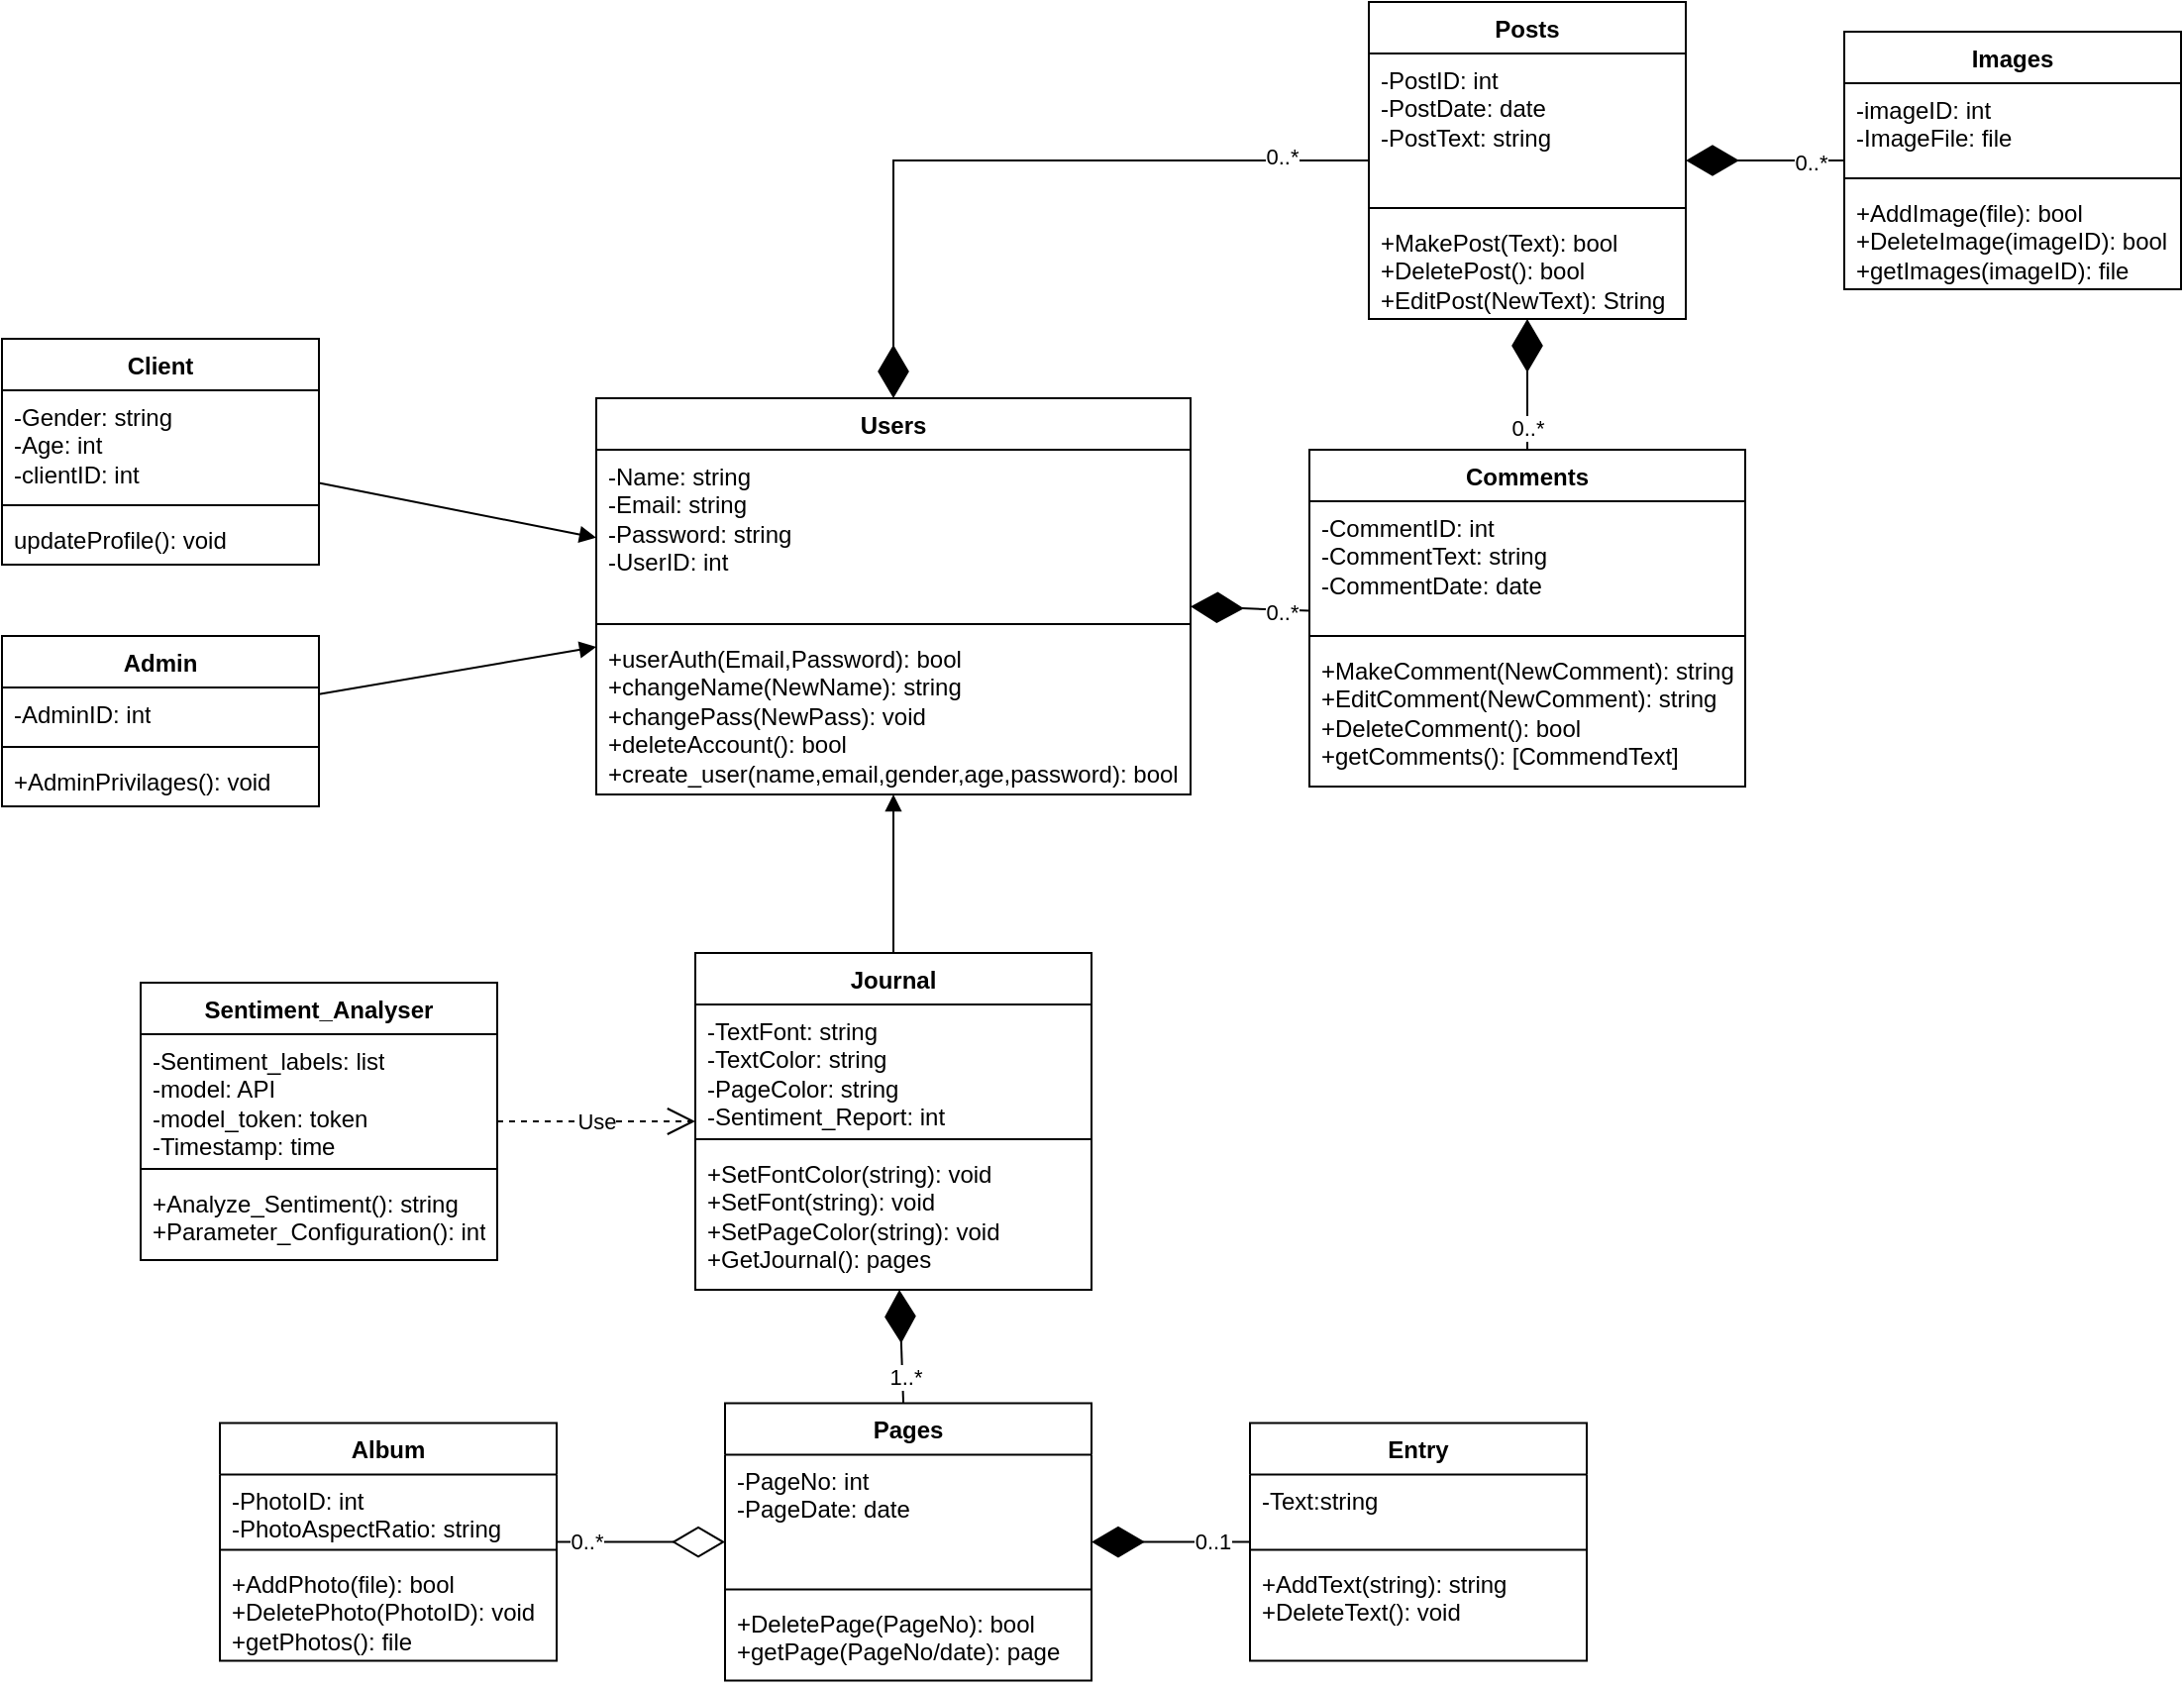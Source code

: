 <mxfile version="23.1.5" type="device">
  <diagram id="C5RBs43oDa-KdzZeNtuy" name="Page-1">
    <mxGraphModel dx="3027" dy="2234" grid="1" gridSize="10" guides="1" tooltips="1" connect="1" arrows="1" fold="1" page="1" pageScale="1" pageWidth="827" pageHeight="1169" background="#ffffff" math="0" shadow="0">
      <root>
        <mxCell id="WIyWlLk6GJQsqaUBKTNV-0" />
        <mxCell id="WIyWlLk6GJQsqaUBKTNV-1" parent="WIyWlLk6GJQsqaUBKTNV-0" />
        <mxCell id="Gog8sl2S-dPBZnZGHHs7-5" value="Users" style="swimlane;fontStyle=1;align=center;verticalAlign=top;childLayout=stackLayout;horizontal=1;startSize=26;horizontalStack=0;resizeParent=1;resizeParentMax=0;resizeLast=0;collapsible=1;marginBottom=0;whiteSpace=wrap;html=1;" vertex="1" parent="WIyWlLk6GJQsqaUBKTNV-1">
          <mxGeometry x="-150" y="-40" width="300" height="200" as="geometry" />
        </mxCell>
        <mxCell id="Gog8sl2S-dPBZnZGHHs7-6" value="-Name: string&lt;br&gt;-Email: string&lt;br&gt;-Password: string&lt;br&gt;&lt;div&gt;-UserID: int&lt;/div&gt;" style="text;strokeColor=none;fillColor=none;align=left;verticalAlign=top;spacingLeft=4;spacingRight=4;overflow=hidden;rotatable=0;points=[[0,0.5],[1,0.5]];portConstraint=eastwest;whiteSpace=wrap;html=1;" vertex="1" parent="Gog8sl2S-dPBZnZGHHs7-5">
          <mxGeometry y="26" width="300" height="84" as="geometry" />
        </mxCell>
        <mxCell id="Gog8sl2S-dPBZnZGHHs7-7" value="" style="line;strokeWidth=1;fillColor=none;align=left;verticalAlign=middle;spacingTop=-1;spacingLeft=3;spacingRight=3;rotatable=0;labelPosition=right;points=[];portConstraint=eastwest;strokeColor=inherit;" vertex="1" parent="Gog8sl2S-dPBZnZGHHs7-5">
          <mxGeometry y="110" width="300" height="8" as="geometry" />
        </mxCell>
        <mxCell id="Gog8sl2S-dPBZnZGHHs7-8" value="+userAuth(Email,Password): bool&lt;br&gt;+changeName(NewName): string&lt;br&gt;+changePass(NewPass): void&lt;br&gt;+deleteAccount(): bool&lt;br&gt;+create_user(name,email,gender,age,password): bool" style="text;strokeColor=none;fillColor=none;align=left;verticalAlign=top;spacingLeft=4;spacingRight=4;overflow=hidden;rotatable=0;points=[[0,0.5],[1,0.5]];portConstraint=eastwest;whiteSpace=wrap;html=1;" vertex="1" parent="Gog8sl2S-dPBZnZGHHs7-5">
          <mxGeometry y="118" width="300" height="82" as="geometry" />
        </mxCell>
        <mxCell id="Gog8sl2S-dPBZnZGHHs7-10" value="Posts" style="swimlane;fontStyle=1;align=center;verticalAlign=top;childLayout=stackLayout;horizontal=1;startSize=26;horizontalStack=0;resizeParent=1;resizeParentMax=0;resizeLast=0;collapsible=1;marginBottom=0;whiteSpace=wrap;html=1;" vertex="1" parent="WIyWlLk6GJQsqaUBKTNV-1">
          <mxGeometry x="240" y="-240" width="160" height="160" as="geometry" />
        </mxCell>
        <mxCell id="Gog8sl2S-dPBZnZGHHs7-11" value="-PostID: int&lt;br&gt;-PostDate: date&lt;br&gt;-PostText: string&lt;div&gt;&lt;br&gt;&lt;/div&gt;" style="text;strokeColor=none;fillColor=none;align=left;verticalAlign=top;spacingLeft=4;spacingRight=4;overflow=hidden;rotatable=0;points=[[0,0.5],[1,0.5]];portConstraint=eastwest;whiteSpace=wrap;html=1;" vertex="1" parent="Gog8sl2S-dPBZnZGHHs7-10">
          <mxGeometry y="26" width="160" height="74" as="geometry" />
        </mxCell>
        <mxCell id="Gog8sl2S-dPBZnZGHHs7-12" value="" style="line;strokeWidth=1;fillColor=none;align=left;verticalAlign=middle;spacingTop=-1;spacingLeft=3;spacingRight=3;rotatable=0;labelPosition=right;points=[];portConstraint=eastwest;strokeColor=inherit;" vertex="1" parent="Gog8sl2S-dPBZnZGHHs7-10">
          <mxGeometry y="100" width="160" height="8" as="geometry" />
        </mxCell>
        <mxCell id="Gog8sl2S-dPBZnZGHHs7-13" value="+MakePost(Text): bool&lt;br&gt;+DeletePost(): bool&lt;br&gt;+EditPost(NewText): String" style="text;strokeColor=none;fillColor=none;align=left;verticalAlign=top;spacingLeft=4;spacingRight=4;overflow=hidden;rotatable=0;points=[[0,0.5],[1,0.5]];portConstraint=eastwest;whiteSpace=wrap;html=1;" vertex="1" parent="Gog8sl2S-dPBZnZGHHs7-10">
          <mxGeometry y="108" width="160" height="52" as="geometry" />
        </mxCell>
        <mxCell id="Gog8sl2S-dPBZnZGHHs7-18" value="Comments" style="swimlane;fontStyle=1;align=center;verticalAlign=top;childLayout=stackLayout;horizontal=1;startSize=26;horizontalStack=0;resizeParent=1;resizeParentMax=0;resizeLast=0;collapsible=1;marginBottom=0;whiteSpace=wrap;html=1;" vertex="1" parent="WIyWlLk6GJQsqaUBKTNV-1">
          <mxGeometry x="210" y="-14" width="220" height="170" as="geometry" />
        </mxCell>
        <mxCell id="Gog8sl2S-dPBZnZGHHs7-19" value="-CommentID: int&lt;br&gt;-CommentText: string&lt;br&gt;-CommentDate: date" style="text;strokeColor=none;fillColor=none;align=left;verticalAlign=top;spacingLeft=4;spacingRight=4;overflow=hidden;rotatable=0;points=[[0,0.5],[1,0.5]];portConstraint=eastwest;whiteSpace=wrap;html=1;" vertex="1" parent="Gog8sl2S-dPBZnZGHHs7-18">
          <mxGeometry y="26" width="220" height="64" as="geometry" />
        </mxCell>
        <mxCell id="Gog8sl2S-dPBZnZGHHs7-20" value="" style="line;strokeWidth=1;fillColor=none;align=left;verticalAlign=middle;spacingTop=-1;spacingLeft=3;spacingRight=3;rotatable=0;labelPosition=right;points=[];portConstraint=eastwest;strokeColor=inherit;" vertex="1" parent="Gog8sl2S-dPBZnZGHHs7-18">
          <mxGeometry y="90" width="220" height="8" as="geometry" />
        </mxCell>
        <mxCell id="Gog8sl2S-dPBZnZGHHs7-21" value="+MakeComment(NewComment): string&lt;br&gt;+EditComment(NewComment): string&lt;br&gt;+DeleteComment(): bool&lt;br&gt;+getComments(): [CommendText]" style="text;strokeColor=none;fillColor=none;align=left;verticalAlign=top;spacingLeft=4;spacingRight=4;overflow=hidden;rotatable=0;points=[[0,0.5],[1,0.5]];portConstraint=eastwest;whiteSpace=wrap;html=1;" vertex="1" parent="Gog8sl2S-dPBZnZGHHs7-18">
          <mxGeometry y="98" width="220" height="72" as="geometry" />
        </mxCell>
        <mxCell id="Gog8sl2S-dPBZnZGHHs7-25" value="" style="endArrow=diamondThin;endFill=1;endSize=24;html=1;rounded=0;" edge="1" parent="WIyWlLk6GJQsqaUBKTNV-1" source="Gog8sl2S-dPBZnZGHHs7-18" target="Gog8sl2S-dPBZnZGHHs7-10">
          <mxGeometry width="160" relative="1" as="geometry">
            <mxPoint x="620" y="110" as="sourcePoint" />
            <mxPoint x="680" y="180" as="targetPoint" />
            <Array as="points" />
          </mxGeometry>
        </mxCell>
        <mxCell id="Gog8sl2S-dPBZnZGHHs7-33" value="0..*" style="edgeLabel;html=1;align=center;verticalAlign=middle;resizable=0;points=[];" vertex="1" connectable="0" parent="Gog8sl2S-dPBZnZGHHs7-25">
          <mxGeometry x="-0.647" relative="1" as="geometry">
            <mxPoint as="offset" />
          </mxGeometry>
        </mxCell>
        <mxCell id="Gog8sl2S-dPBZnZGHHs7-26" value="" style="endArrow=diamondThin;endFill=1;endSize=24;html=1;rounded=0;" edge="1" parent="WIyWlLk6GJQsqaUBKTNV-1" source="Gog8sl2S-dPBZnZGHHs7-18" target="Gog8sl2S-dPBZnZGHHs7-5">
          <mxGeometry width="160" relative="1" as="geometry">
            <mxPoint x="330" y="220" as="sourcePoint" />
            <mxPoint x="420" y="360" as="targetPoint" />
          </mxGeometry>
        </mxCell>
        <mxCell id="Gog8sl2S-dPBZnZGHHs7-77" value="0..*" style="edgeLabel;html=1;align=center;verticalAlign=middle;resizable=0;points=[];" vertex="1" connectable="0" parent="Gog8sl2S-dPBZnZGHHs7-26">
          <mxGeometry x="-0.52" y="1" relative="1" as="geometry">
            <mxPoint as="offset" />
          </mxGeometry>
        </mxCell>
        <mxCell id="Gog8sl2S-dPBZnZGHHs7-27" value="" style="endArrow=diamondThin;endFill=1;endSize=24;html=1;rounded=0;" edge="1" parent="WIyWlLk6GJQsqaUBKTNV-1" source="Gog8sl2S-dPBZnZGHHs7-10" target="Gog8sl2S-dPBZnZGHHs7-5">
          <mxGeometry width="160" relative="1" as="geometry">
            <mxPoint x="540" y="308" as="sourcePoint" />
            <mxPoint x="330" y="308" as="targetPoint" />
            <Array as="points">
              <mxPoint y="-160" />
            </Array>
          </mxGeometry>
        </mxCell>
        <mxCell id="Gog8sl2S-dPBZnZGHHs7-34" value="0..*" style="edgeLabel;html=1;align=center;verticalAlign=middle;resizable=0;points=[];" vertex="1" connectable="0" parent="Gog8sl2S-dPBZnZGHHs7-27">
          <mxGeometry x="-0.754" y="-2" relative="1" as="geometry">
            <mxPoint as="offset" />
          </mxGeometry>
        </mxCell>
        <mxCell id="Gog8sl2S-dPBZnZGHHs7-28" value="Journal" style="swimlane;fontStyle=1;align=center;verticalAlign=top;childLayout=stackLayout;horizontal=1;startSize=26;horizontalStack=0;resizeParent=1;resizeParentMax=0;resizeLast=0;collapsible=1;marginBottom=0;whiteSpace=wrap;html=1;" vertex="1" parent="WIyWlLk6GJQsqaUBKTNV-1">
          <mxGeometry x="-100" y="240" width="200" height="170" as="geometry" />
        </mxCell>
        <mxCell id="Gog8sl2S-dPBZnZGHHs7-29" value="-TextFont: string&lt;br&gt;-TextColor: string&lt;br&gt;-PageColor: string&lt;br&gt;-Sentiment_Report: int" style="text;strokeColor=none;fillColor=none;align=left;verticalAlign=top;spacingLeft=4;spacingRight=4;overflow=hidden;rotatable=0;points=[[0,0.5],[1,0.5]];portConstraint=eastwest;whiteSpace=wrap;html=1;" vertex="1" parent="Gog8sl2S-dPBZnZGHHs7-28">
          <mxGeometry y="26" width="200" height="64" as="geometry" />
        </mxCell>
        <mxCell id="Gog8sl2S-dPBZnZGHHs7-30" value="" style="line;strokeWidth=1;fillColor=none;align=left;verticalAlign=middle;spacingTop=-1;spacingLeft=3;spacingRight=3;rotatable=0;labelPosition=right;points=[];portConstraint=eastwest;strokeColor=inherit;" vertex="1" parent="Gog8sl2S-dPBZnZGHHs7-28">
          <mxGeometry y="90" width="200" height="8" as="geometry" />
        </mxCell>
        <mxCell id="Gog8sl2S-dPBZnZGHHs7-31" value="+SetFontColor(string): void&lt;br&gt;+SetFont(string): void&lt;br&gt;+SetPageColor(string): void&lt;br&gt;+GetJournal(): pages" style="text;strokeColor=none;fillColor=none;align=left;verticalAlign=top;spacingLeft=4;spacingRight=4;overflow=hidden;rotatable=0;points=[[0,0.5],[1,0.5]];portConstraint=eastwest;whiteSpace=wrap;html=1;" vertex="1" parent="Gog8sl2S-dPBZnZGHHs7-28">
          <mxGeometry y="98" width="200" height="72" as="geometry" />
        </mxCell>
        <mxCell id="Gog8sl2S-dPBZnZGHHs7-39" value="Pages" style="swimlane;fontStyle=1;align=center;verticalAlign=top;childLayout=stackLayout;horizontal=1;startSize=26;horizontalStack=0;resizeParent=1;resizeParentMax=0;resizeLast=0;collapsible=1;marginBottom=0;whiteSpace=wrap;html=1;" vertex="1" parent="WIyWlLk6GJQsqaUBKTNV-1">
          <mxGeometry x="-85" y="467.27" width="185" height="140" as="geometry" />
        </mxCell>
        <mxCell id="Gog8sl2S-dPBZnZGHHs7-40" value="-PageNo: int&lt;br&gt;-PageDate: date" style="text;strokeColor=none;fillColor=none;align=left;verticalAlign=top;spacingLeft=4;spacingRight=4;overflow=hidden;rotatable=0;points=[[0,0.5],[1,0.5]];portConstraint=eastwest;whiteSpace=wrap;html=1;" vertex="1" parent="Gog8sl2S-dPBZnZGHHs7-39">
          <mxGeometry y="26" width="185" height="64" as="geometry" />
        </mxCell>
        <mxCell id="Gog8sl2S-dPBZnZGHHs7-41" value="" style="line;strokeWidth=1;fillColor=none;align=left;verticalAlign=middle;spacingTop=-1;spacingLeft=3;spacingRight=3;rotatable=0;labelPosition=right;points=[];portConstraint=eastwest;strokeColor=inherit;" vertex="1" parent="Gog8sl2S-dPBZnZGHHs7-39">
          <mxGeometry y="90" width="185" height="8" as="geometry" />
        </mxCell>
        <mxCell id="Gog8sl2S-dPBZnZGHHs7-42" value="+DeletePage(PageNo): bool&lt;br&gt;+getPage(PageNo/date): page" style="text;strokeColor=none;fillColor=none;align=left;verticalAlign=top;spacingLeft=4;spacingRight=4;overflow=hidden;rotatable=0;points=[[0,0.5],[1,0.5]];portConstraint=eastwest;whiteSpace=wrap;html=1;" vertex="1" parent="Gog8sl2S-dPBZnZGHHs7-39">
          <mxGeometry y="98" width="185" height="42" as="geometry" />
        </mxCell>
        <mxCell id="Gog8sl2S-dPBZnZGHHs7-43" value="Album" style="swimlane;fontStyle=1;align=center;verticalAlign=top;childLayout=stackLayout;horizontal=1;startSize=26;horizontalStack=0;resizeParent=1;resizeParentMax=0;resizeLast=0;collapsible=1;marginBottom=0;whiteSpace=wrap;html=1;" vertex="1" parent="WIyWlLk6GJQsqaUBKTNV-1">
          <mxGeometry x="-340" y="477.27" width="170" height="120" as="geometry" />
        </mxCell>
        <mxCell id="Gog8sl2S-dPBZnZGHHs7-44" value="-PhotoID: int&lt;br&gt;-PhotoAspectRatio: string" style="text;strokeColor=none;fillColor=none;align=left;verticalAlign=top;spacingLeft=4;spacingRight=4;overflow=hidden;rotatable=0;points=[[0,0.5],[1,0.5]];portConstraint=eastwest;whiteSpace=wrap;html=1;" vertex="1" parent="Gog8sl2S-dPBZnZGHHs7-43">
          <mxGeometry y="26" width="170" height="34" as="geometry" />
        </mxCell>
        <mxCell id="Gog8sl2S-dPBZnZGHHs7-45" value="" style="line;strokeWidth=1;fillColor=none;align=left;verticalAlign=middle;spacingTop=-1;spacingLeft=3;spacingRight=3;rotatable=0;labelPosition=right;points=[];portConstraint=eastwest;strokeColor=inherit;" vertex="1" parent="Gog8sl2S-dPBZnZGHHs7-43">
          <mxGeometry y="60" width="170" height="8" as="geometry" />
        </mxCell>
        <mxCell id="Gog8sl2S-dPBZnZGHHs7-46" value="+AddPhoto(file): bool&lt;br&gt;+DeletePhoto(PhotoID): void&lt;br&gt;+getPhotos(): file" style="text;strokeColor=none;fillColor=none;align=left;verticalAlign=top;spacingLeft=4;spacingRight=4;overflow=hidden;rotatable=0;points=[[0,0.5],[1,0.5]];portConstraint=eastwest;whiteSpace=wrap;html=1;" vertex="1" parent="Gog8sl2S-dPBZnZGHHs7-43">
          <mxGeometry y="68" width="170" height="52" as="geometry" />
        </mxCell>
        <mxCell id="Gog8sl2S-dPBZnZGHHs7-47" value="" style="endArrow=diamondThin;endFill=1;endSize=24;html=1;rounded=0;" edge="1" parent="WIyWlLk6GJQsqaUBKTNV-1" source="Gog8sl2S-dPBZnZGHHs7-39" target="Gog8sl2S-dPBZnZGHHs7-28">
          <mxGeometry width="160" relative="1" as="geometry">
            <mxPoint x="110" y="474" as="sourcePoint" />
            <mxPoint x="190" y="594" as="targetPoint" />
          </mxGeometry>
        </mxCell>
        <mxCell id="Gog8sl2S-dPBZnZGHHs7-56" value="1..*" style="edgeLabel;html=1;align=center;verticalAlign=middle;resizable=0;points=[];" vertex="1" connectable="0" parent="Gog8sl2S-dPBZnZGHHs7-47">
          <mxGeometry x="-0.525" y="-1" relative="1" as="geometry">
            <mxPoint as="offset" />
          </mxGeometry>
        </mxCell>
        <mxCell id="Gog8sl2S-dPBZnZGHHs7-48" value="Entry" style="swimlane;fontStyle=1;align=center;verticalAlign=top;childLayout=stackLayout;horizontal=1;startSize=26;horizontalStack=0;resizeParent=1;resizeParentMax=0;resizeLast=0;collapsible=1;marginBottom=0;whiteSpace=wrap;html=1;" vertex="1" parent="WIyWlLk6GJQsqaUBKTNV-1">
          <mxGeometry x="180" y="477.27" width="170" height="120" as="geometry" />
        </mxCell>
        <mxCell id="Gog8sl2S-dPBZnZGHHs7-49" value="-Text:string" style="text;strokeColor=none;fillColor=none;align=left;verticalAlign=top;spacingLeft=4;spacingRight=4;overflow=hidden;rotatable=0;points=[[0,0.5],[1,0.5]];portConstraint=eastwest;whiteSpace=wrap;html=1;" vertex="1" parent="Gog8sl2S-dPBZnZGHHs7-48">
          <mxGeometry y="26" width="170" height="34" as="geometry" />
        </mxCell>
        <mxCell id="Gog8sl2S-dPBZnZGHHs7-50" value="" style="line;strokeWidth=1;fillColor=none;align=left;verticalAlign=middle;spacingTop=-1;spacingLeft=3;spacingRight=3;rotatable=0;labelPosition=right;points=[];portConstraint=eastwest;strokeColor=inherit;" vertex="1" parent="Gog8sl2S-dPBZnZGHHs7-48">
          <mxGeometry y="60" width="170" height="8" as="geometry" />
        </mxCell>
        <mxCell id="Gog8sl2S-dPBZnZGHHs7-51" value="+AddText(string): string&lt;br&gt;+DeleteText(): void" style="text;strokeColor=none;fillColor=none;align=left;verticalAlign=top;spacingLeft=4;spacingRight=4;overflow=hidden;rotatable=0;points=[[0,0.5],[1,0.5]];portConstraint=eastwest;whiteSpace=wrap;html=1;" vertex="1" parent="Gog8sl2S-dPBZnZGHHs7-48">
          <mxGeometry y="68" width="170" height="52" as="geometry" />
        </mxCell>
        <mxCell id="Gog8sl2S-dPBZnZGHHs7-61" value="Sentiment_Analyser" style="swimlane;fontStyle=1;align=center;verticalAlign=top;childLayout=stackLayout;horizontal=1;startSize=26;horizontalStack=0;resizeParent=1;resizeParentMax=0;resizeLast=0;collapsible=1;marginBottom=0;whiteSpace=wrap;html=1;" vertex="1" parent="WIyWlLk6GJQsqaUBKTNV-1">
          <mxGeometry x="-380" y="255" width="180" height="140" as="geometry" />
        </mxCell>
        <mxCell id="Gog8sl2S-dPBZnZGHHs7-62" value="-Sentiment_labels: list&lt;br&gt;-model: API&lt;br&gt;-model_token: token&lt;br&gt;-Timestamp: time&lt;br&gt;-parameter: int" style="text;strokeColor=none;fillColor=none;align=left;verticalAlign=top;spacingLeft=4;spacingRight=4;overflow=hidden;rotatable=0;points=[[0,0.5],[1,0.5]];portConstraint=eastwest;whiteSpace=wrap;html=1;" vertex="1" parent="Gog8sl2S-dPBZnZGHHs7-61">
          <mxGeometry y="26" width="180" height="64" as="geometry" />
        </mxCell>
        <mxCell id="Gog8sl2S-dPBZnZGHHs7-63" value="" style="line;strokeWidth=1;fillColor=none;align=left;verticalAlign=middle;spacingTop=-1;spacingLeft=3;spacingRight=3;rotatable=0;labelPosition=right;points=[];portConstraint=eastwest;strokeColor=inherit;" vertex="1" parent="Gog8sl2S-dPBZnZGHHs7-61">
          <mxGeometry y="90" width="180" height="8" as="geometry" />
        </mxCell>
        <mxCell id="Gog8sl2S-dPBZnZGHHs7-64" value="+Analyze_Sentiment(): string&lt;br&gt;+Parameter_Configuration(): int" style="text;strokeColor=none;fillColor=none;align=left;verticalAlign=top;spacingLeft=4;spacingRight=4;overflow=hidden;rotatable=0;points=[[0,0.5],[1,0.5]];portConstraint=eastwest;whiteSpace=wrap;html=1;" vertex="1" parent="Gog8sl2S-dPBZnZGHHs7-61">
          <mxGeometry y="98" width="180" height="42" as="geometry" />
        </mxCell>
        <mxCell id="Gog8sl2S-dPBZnZGHHs7-72" value="Images" style="swimlane;fontStyle=1;align=center;verticalAlign=top;childLayout=stackLayout;horizontal=1;startSize=26;horizontalStack=0;resizeParent=1;resizeParentMax=0;resizeLast=0;collapsible=1;marginBottom=0;whiteSpace=wrap;html=1;" vertex="1" parent="WIyWlLk6GJQsqaUBKTNV-1">
          <mxGeometry x="480" y="-225" width="170" height="130" as="geometry" />
        </mxCell>
        <mxCell id="Gog8sl2S-dPBZnZGHHs7-73" value="-imageID: int&lt;br&gt;-ImageFile: file" style="text;strokeColor=none;fillColor=none;align=left;verticalAlign=top;spacingLeft=4;spacingRight=4;overflow=hidden;rotatable=0;points=[[0,0.5],[1,0.5]];portConstraint=eastwest;whiteSpace=wrap;html=1;" vertex="1" parent="Gog8sl2S-dPBZnZGHHs7-72">
          <mxGeometry y="26" width="170" height="44" as="geometry" />
        </mxCell>
        <mxCell id="Gog8sl2S-dPBZnZGHHs7-74" value="" style="line;strokeWidth=1;fillColor=none;align=left;verticalAlign=middle;spacingTop=-1;spacingLeft=3;spacingRight=3;rotatable=0;labelPosition=right;points=[];portConstraint=eastwest;strokeColor=inherit;" vertex="1" parent="Gog8sl2S-dPBZnZGHHs7-72">
          <mxGeometry y="70" width="170" height="8" as="geometry" />
        </mxCell>
        <mxCell id="Gog8sl2S-dPBZnZGHHs7-75" value="+AddImage(file): bool&lt;br&gt;+DeleteImage(imageID): bool&lt;br&gt;+getImages(imageID): file&lt;br&gt;&lt;div&gt;&lt;br&gt;&lt;/div&gt;" style="text;strokeColor=none;fillColor=none;align=left;verticalAlign=top;spacingLeft=4;spacingRight=4;overflow=hidden;rotatable=0;points=[[0,0.5],[1,0.5]];portConstraint=eastwest;whiteSpace=wrap;html=1;" vertex="1" parent="Gog8sl2S-dPBZnZGHHs7-72">
          <mxGeometry y="78" width="170" height="52" as="geometry" />
        </mxCell>
        <mxCell id="Gog8sl2S-dPBZnZGHHs7-76" value="" style="endArrow=diamondThin;endFill=1;endSize=24;html=1;rounded=0;" edge="1" parent="WIyWlLk6GJQsqaUBKTNV-1" source="Gog8sl2S-dPBZnZGHHs7-72" target="Gog8sl2S-dPBZnZGHHs7-10">
          <mxGeometry width="160" relative="1" as="geometry">
            <mxPoint x="370" y="-90" as="sourcePoint" />
            <mxPoint x="600" as="targetPoint" />
          </mxGeometry>
        </mxCell>
        <mxCell id="Gog8sl2S-dPBZnZGHHs7-78" value="0..*" style="edgeLabel;html=1;align=center;verticalAlign=middle;resizable=0;points=[];" vertex="1" connectable="0" parent="Gog8sl2S-dPBZnZGHHs7-76">
          <mxGeometry x="-0.57" y="1" relative="1" as="geometry">
            <mxPoint as="offset" />
          </mxGeometry>
        </mxCell>
        <mxCell id="Gog8sl2S-dPBZnZGHHs7-79" value="Use" style="endArrow=open;endSize=12;dashed=1;html=1;rounded=0;" edge="1" parent="WIyWlLk6GJQsqaUBKTNV-1" source="Gog8sl2S-dPBZnZGHHs7-61" target="Gog8sl2S-dPBZnZGHHs7-28">
          <mxGeometry width="160" relative="1" as="geometry">
            <mxPoint x="-100" y="300" as="sourcePoint" />
            <mxPoint x="-100" y="310" as="targetPoint" />
            <Array as="points" />
          </mxGeometry>
        </mxCell>
        <mxCell id="Gog8sl2S-dPBZnZGHHs7-83" value="" style="endArrow=diamondThin;endFill=1;endSize=24;html=1;rounded=0;" edge="1" parent="WIyWlLk6GJQsqaUBKTNV-1" source="Gog8sl2S-dPBZnZGHHs7-48" target="Gog8sl2S-dPBZnZGHHs7-39">
          <mxGeometry width="160" relative="1" as="geometry">
            <mxPoint x="20" y="487" as="sourcePoint" />
            <mxPoint x="20" y="400" as="targetPoint" />
          </mxGeometry>
        </mxCell>
        <mxCell id="Gog8sl2S-dPBZnZGHHs7-84" value="0..1" style="edgeLabel;html=1;align=center;verticalAlign=middle;resizable=0;points=[];" vertex="1" connectable="0" parent="Gog8sl2S-dPBZnZGHHs7-83">
          <mxGeometry x="-0.525" y="-1" relative="1" as="geometry">
            <mxPoint as="offset" />
          </mxGeometry>
        </mxCell>
        <mxCell id="Gog8sl2S-dPBZnZGHHs7-85" value="" style="endArrow=diamondThin;endFill=0;endSize=24;html=1;rounded=0;" edge="1" parent="WIyWlLk6GJQsqaUBKTNV-1" source="Gog8sl2S-dPBZnZGHHs7-43" target="Gog8sl2S-dPBZnZGHHs7-39">
          <mxGeometry width="160" relative="1" as="geometry">
            <mxPoint x="-140" y="450" as="sourcePoint" />
            <mxPoint x="20" y="450" as="targetPoint" />
          </mxGeometry>
        </mxCell>
        <mxCell id="Gog8sl2S-dPBZnZGHHs7-87" value="0..*" style="edgeLabel;html=1;align=center;verticalAlign=middle;resizable=0;points=[];" vertex="1" connectable="0" parent="Gog8sl2S-dPBZnZGHHs7-85">
          <mxGeometry x="-0.658" y="1" relative="1" as="geometry">
            <mxPoint as="offset" />
          </mxGeometry>
        </mxCell>
        <mxCell id="Gog8sl2S-dPBZnZGHHs7-91" value="" style="html=1;verticalAlign=bottom;endArrow=block;curved=0;rounded=0;" edge="1" parent="WIyWlLk6GJQsqaUBKTNV-1" source="Gog8sl2S-dPBZnZGHHs7-28" target="Gog8sl2S-dPBZnZGHHs7-5">
          <mxGeometry width="80" relative="1" as="geometry">
            <mxPoint x="-50" y="270" as="sourcePoint" />
            <mxPoint x="30" y="270" as="targetPoint" />
          </mxGeometry>
        </mxCell>
        <mxCell id="Gog8sl2S-dPBZnZGHHs7-92" value="Admin" style="swimlane;fontStyle=1;align=center;verticalAlign=top;childLayout=stackLayout;horizontal=1;startSize=26;horizontalStack=0;resizeParent=1;resizeParentMax=0;resizeLast=0;collapsible=1;marginBottom=0;whiteSpace=wrap;html=1;" vertex="1" parent="WIyWlLk6GJQsqaUBKTNV-1">
          <mxGeometry x="-450" y="80" width="160" height="86" as="geometry" />
        </mxCell>
        <mxCell id="Gog8sl2S-dPBZnZGHHs7-93" value="-AdminID: int" style="text;strokeColor=none;fillColor=none;align=left;verticalAlign=top;spacingLeft=4;spacingRight=4;overflow=hidden;rotatable=0;points=[[0,0.5],[1,0.5]];portConstraint=eastwest;whiteSpace=wrap;html=1;" vertex="1" parent="Gog8sl2S-dPBZnZGHHs7-92">
          <mxGeometry y="26" width="160" height="26" as="geometry" />
        </mxCell>
        <mxCell id="Gog8sl2S-dPBZnZGHHs7-94" value="" style="line;strokeWidth=1;fillColor=none;align=left;verticalAlign=middle;spacingTop=-1;spacingLeft=3;spacingRight=3;rotatable=0;labelPosition=right;points=[];portConstraint=eastwest;strokeColor=inherit;" vertex="1" parent="Gog8sl2S-dPBZnZGHHs7-92">
          <mxGeometry y="52" width="160" height="8" as="geometry" />
        </mxCell>
        <mxCell id="Gog8sl2S-dPBZnZGHHs7-95" value="+AdminPrivilages(): void" style="text;strokeColor=none;fillColor=none;align=left;verticalAlign=top;spacingLeft=4;spacingRight=4;overflow=hidden;rotatable=0;points=[[0,0.5],[1,0.5]];portConstraint=eastwest;whiteSpace=wrap;html=1;" vertex="1" parent="Gog8sl2S-dPBZnZGHHs7-92">
          <mxGeometry y="60" width="160" height="26" as="geometry" />
        </mxCell>
        <mxCell id="Gog8sl2S-dPBZnZGHHs7-96" value="Client" style="swimlane;fontStyle=1;align=center;verticalAlign=top;childLayout=stackLayout;horizontal=1;startSize=26;horizontalStack=0;resizeParent=1;resizeParentMax=0;resizeLast=0;collapsible=1;marginBottom=0;whiteSpace=wrap;html=1;" vertex="1" parent="WIyWlLk6GJQsqaUBKTNV-1">
          <mxGeometry x="-450" y="-70" width="160" height="114" as="geometry" />
        </mxCell>
        <mxCell id="Gog8sl2S-dPBZnZGHHs7-97" value="-Gender: string&lt;br&gt;-Age: int&lt;br&gt;-clientID: int" style="text;strokeColor=none;fillColor=none;align=left;verticalAlign=top;spacingLeft=4;spacingRight=4;overflow=hidden;rotatable=0;points=[[0,0.5],[1,0.5]];portConstraint=eastwest;whiteSpace=wrap;html=1;" vertex="1" parent="Gog8sl2S-dPBZnZGHHs7-96">
          <mxGeometry y="26" width="160" height="54" as="geometry" />
        </mxCell>
        <mxCell id="Gog8sl2S-dPBZnZGHHs7-98" value="" style="line;strokeWidth=1;fillColor=none;align=left;verticalAlign=middle;spacingTop=-1;spacingLeft=3;spacingRight=3;rotatable=0;labelPosition=right;points=[];portConstraint=eastwest;strokeColor=inherit;" vertex="1" parent="Gog8sl2S-dPBZnZGHHs7-96">
          <mxGeometry y="80" width="160" height="8" as="geometry" />
        </mxCell>
        <mxCell id="Gog8sl2S-dPBZnZGHHs7-99" value="updateProfile(): void" style="text;strokeColor=none;fillColor=none;align=left;verticalAlign=top;spacingLeft=4;spacingRight=4;overflow=hidden;rotatable=0;points=[[0,0.5],[1,0.5]];portConstraint=eastwest;whiteSpace=wrap;html=1;" vertex="1" parent="Gog8sl2S-dPBZnZGHHs7-96">
          <mxGeometry y="88" width="160" height="26" as="geometry" />
        </mxCell>
        <mxCell id="Gog8sl2S-dPBZnZGHHs7-106" value="" style="html=1;verticalAlign=bottom;endArrow=block;curved=0;rounded=0;" edge="1" parent="WIyWlLk6GJQsqaUBKTNV-1" source="Gog8sl2S-dPBZnZGHHs7-92" target="Gog8sl2S-dPBZnZGHHs7-5">
          <mxGeometry width="80" relative="1" as="geometry">
            <mxPoint x="-260" y="20" as="sourcePoint" />
            <mxPoint x="-180" y="20" as="targetPoint" />
          </mxGeometry>
        </mxCell>
        <mxCell id="Gog8sl2S-dPBZnZGHHs7-107" value="" style="html=1;verticalAlign=bottom;endArrow=block;curved=0;rounded=0;" edge="1" parent="WIyWlLk6GJQsqaUBKTNV-1" source="Gog8sl2S-dPBZnZGHHs7-96" target="Gog8sl2S-dPBZnZGHHs7-5">
          <mxGeometry width="80" relative="1" as="geometry">
            <mxPoint x="-260" y="20" as="sourcePoint" />
            <mxPoint x="-180" y="20" as="targetPoint" />
          </mxGeometry>
        </mxCell>
      </root>
    </mxGraphModel>
  </diagram>
</mxfile>

